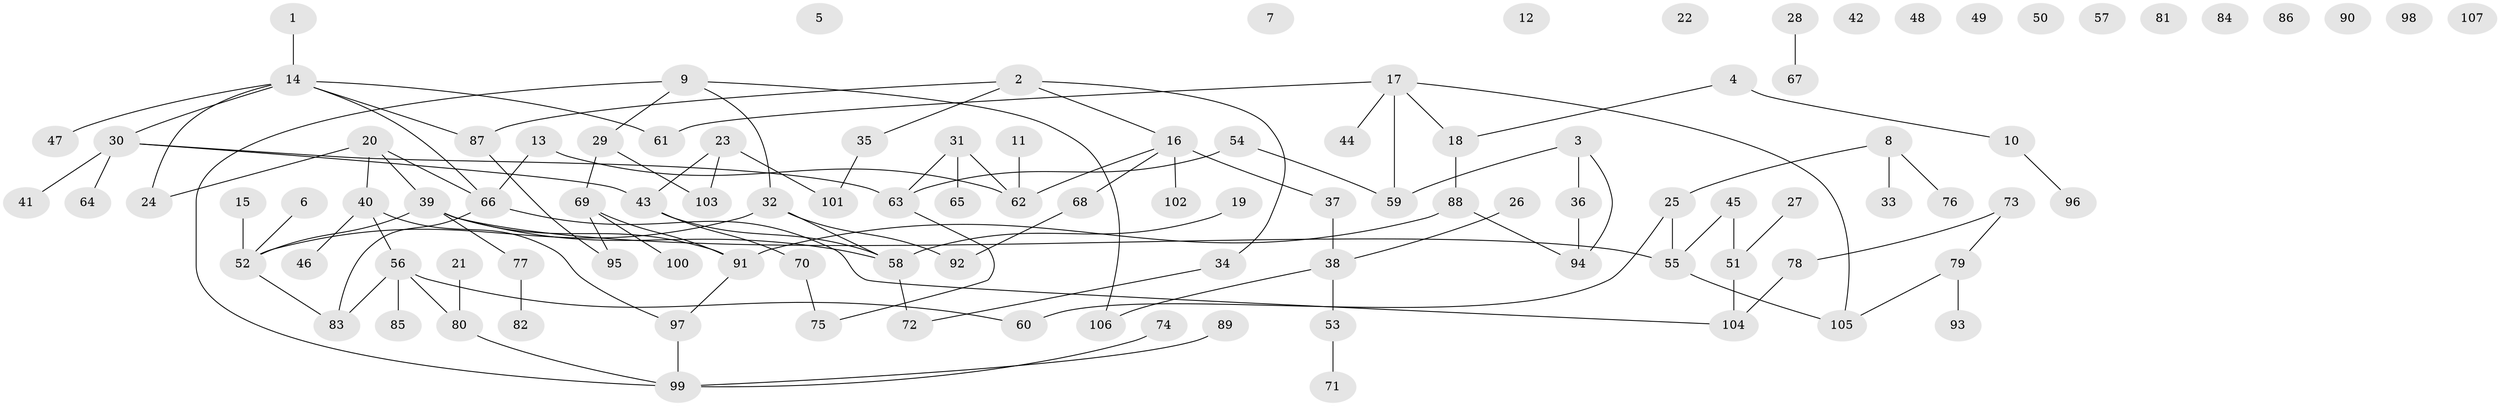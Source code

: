 // coarse degree distribution, {2: 0.16326530612244897, 3: 0.1836734693877551, 5: 0.04081632653061224, 1: 0.2857142857142857, 4: 0.22448979591836735, 6: 0.08163265306122448, 7: 0.02040816326530612}
// Generated by graph-tools (version 1.1) at 2025/35/03/04/25 23:35:56]
// undirected, 107 vertices, 116 edges
graph export_dot {
  node [color=gray90,style=filled];
  1;
  2;
  3;
  4;
  5;
  6;
  7;
  8;
  9;
  10;
  11;
  12;
  13;
  14;
  15;
  16;
  17;
  18;
  19;
  20;
  21;
  22;
  23;
  24;
  25;
  26;
  27;
  28;
  29;
  30;
  31;
  32;
  33;
  34;
  35;
  36;
  37;
  38;
  39;
  40;
  41;
  42;
  43;
  44;
  45;
  46;
  47;
  48;
  49;
  50;
  51;
  52;
  53;
  54;
  55;
  56;
  57;
  58;
  59;
  60;
  61;
  62;
  63;
  64;
  65;
  66;
  67;
  68;
  69;
  70;
  71;
  72;
  73;
  74;
  75;
  76;
  77;
  78;
  79;
  80;
  81;
  82;
  83;
  84;
  85;
  86;
  87;
  88;
  89;
  90;
  91;
  92;
  93;
  94;
  95;
  96;
  97;
  98;
  99;
  100;
  101;
  102;
  103;
  104;
  105;
  106;
  107;
  1 -- 14;
  2 -- 16;
  2 -- 34;
  2 -- 35;
  2 -- 87;
  3 -- 36;
  3 -- 59;
  3 -- 94;
  4 -- 10;
  4 -- 18;
  6 -- 52;
  8 -- 25;
  8 -- 33;
  8 -- 76;
  9 -- 29;
  9 -- 32;
  9 -- 99;
  9 -- 106;
  10 -- 96;
  11 -- 62;
  13 -- 62;
  13 -- 66;
  14 -- 24;
  14 -- 30;
  14 -- 47;
  14 -- 61;
  14 -- 66;
  14 -- 87;
  15 -- 52;
  16 -- 37;
  16 -- 62;
  16 -- 68;
  16 -- 102;
  17 -- 18;
  17 -- 44;
  17 -- 59;
  17 -- 61;
  17 -- 105;
  18 -- 88;
  19 -- 58;
  20 -- 24;
  20 -- 39;
  20 -- 40;
  20 -- 66;
  21 -- 80;
  23 -- 43;
  23 -- 101;
  23 -- 103;
  25 -- 55;
  25 -- 60;
  26 -- 38;
  27 -- 51;
  28 -- 67;
  29 -- 69;
  29 -- 103;
  30 -- 41;
  30 -- 43;
  30 -- 63;
  30 -- 64;
  31 -- 62;
  31 -- 63;
  31 -- 65;
  32 -- 52;
  32 -- 58;
  32 -- 92;
  34 -- 72;
  35 -- 101;
  36 -- 94;
  37 -- 38;
  38 -- 53;
  38 -- 106;
  39 -- 52;
  39 -- 55;
  39 -- 58;
  39 -- 77;
  39 -- 91;
  40 -- 46;
  40 -- 56;
  40 -- 97;
  43 -- 58;
  43 -- 70;
  45 -- 51;
  45 -- 55;
  51 -- 104;
  52 -- 83;
  53 -- 71;
  54 -- 59;
  54 -- 63;
  55 -- 105;
  56 -- 60;
  56 -- 80;
  56 -- 83;
  56 -- 85;
  58 -- 72;
  63 -- 75;
  66 -- 83;
  66 -- 104;
  68 -- 92;
  69 -- 91;
  69 -- 95;
  69 -- 100;
  70 -- 75;
  73 -- 78;
  73 -- 79;
  74 -- 99;
  77 -- 82;
  78 -- 104;
  79 -- 93;
  79 -- 105;
  80 -- 99;
  87 -- 95;
  88 -- 91;
  88 -- 94;
  89 -- 99;
  91 -- 97;
  97 -- 99;
}
